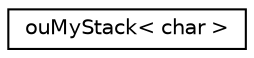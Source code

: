 digraph "Graphical Class Hierarchy"
{
 // LATEX_PDF_SIZE
  edge [fontname="Helvetica",fontsize="10",labelfontname="Helvetica",labelfontsize="10"];
  node [fontname="Helvetica",fontsize="10",shape=record];
  rankdir="LR";
  Node0 [label="ouMyStack\< char \>",height=0.2,width=0.4,color="black", fillcolor="white", style="filled",URL="$classou_my_stack.html",tooltip=" "];
}
